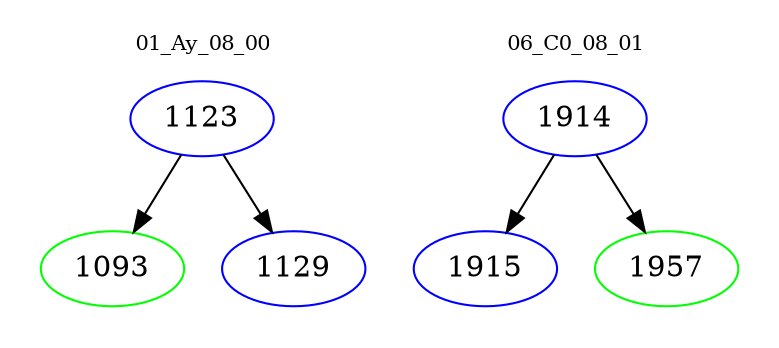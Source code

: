 digraph{
subgraph cluster_0 {
color = white
label = "01_Ay_08_00";
fontsize=10;
T0_1123 [label="1123", color="blue"]
T0_1123 -> T0_1093 [color="black"]
T0_1093 [label="1093", color="green"]
T0_1123 -> T0_1129 [color="black"]
T0_1129 [label="1129", color="blue"]
}
subgraph cluster_1 {
color = white
label = "06_C0_08_01";
fontsize=10;
T1_1914 [label="1914", color="blue"]
T1_1914 -> T1_1915 [color="black"]
T1_1915 [label="1915", color="blue"]
T1_1914 -> T1_1957 [color="black"]
T1_1957 [label="1957", color="green"]
}
}
